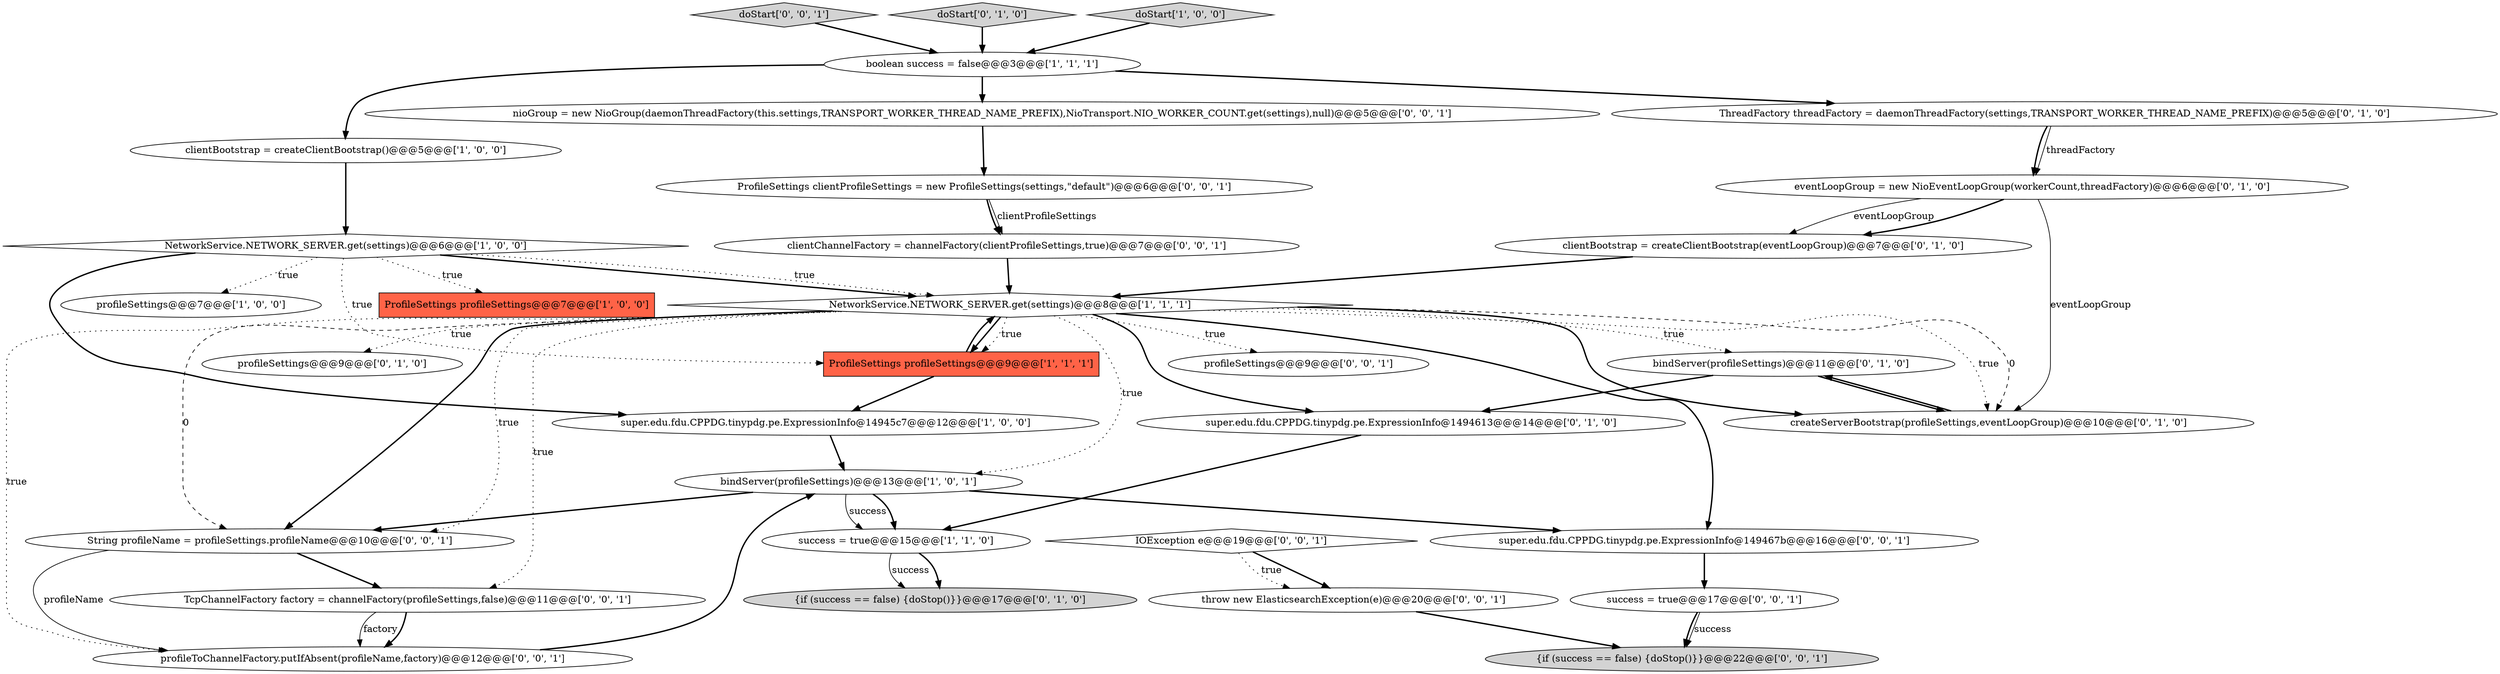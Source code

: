 digraph {
15 [style = filled, label = "profileSettings@@@9@@@['0', '1', '0']", fillcolor = white, shape = ellipse image = "AAA0AAABBB2BBB"];
14 [style = filled, label = "clientBootstrap = createClientBootstrap(eventLoopGroup)@@@7@@@['0', '1', '0']", fillcolor = white, shape = ellipse image = "AAA1AAABBB2BBB"];
7 [style = filled, label = "profileSettings@@@7@@@['1', '0', '0']", fillcolor = white, shape = ellipse image = "AAA0AAABBB1BBB"];
32 [style = filled, label = "ProfileSettings clientProfileSettings = new ProfileSettings(settings,\"default\")@@@6@@@['0', '0', '1']", fillcolor = white, shape = ellipse image = "AAA0AAABBB3BBB"];
2 [style = filled, label = "ProfileSettings profileSettings@@@9@@@['1', '1', '1']", fillcolor = tomato, shape = box image = "AAA0AAABBB1BBB"];
31 [style = filled, label = "profileToChannelFactory.putIfAbsent(profileName,factory)@@@12@@@['0', '0', '1']", fillcolor = white, shape = ellipse image = "AAA0AAABBB3BBB"];
6 [style = filled, label = "success = true@@@15@@@['1', '1', '0']", fillcolor = white, shape = ellipse image = "AAA0AAABBB1BBB"];
30 [style = filled, label = "String profileName = profileSettings.profileName@@@10@@@['0', '0', '1']", fillcolor = white, shape = ellipse image = "AAA0AAABBB3BBB"];
8 [style = filled, label = "clientBootstrap = createClientBootstrap()@@@5@@@['1', '0', '0']", fillcolor = white, shape = ellipse image = "AAA0AAABBB1BBB"];
24 [style = filled, label = "clientChannelFactory = channelFactory(clientProfileSettings,true)@@@7@@@['0', '0', '1']", fillcolor = white, shape = ellipse image = "AAA0AAABBB3BBB"];
20 [style = filled, label = "IOException e@@@19@@@['0', '0', '1']", fillcolor = white, shape = diamond image = "AAA0AAABBB3BBB"];
5 [style = filled, label = "ProfileSettings profileSettings@@@7@@@['1', '0', '0']", fillcolor = tomato, shape = box image = "AAA0AAABBB1BBB"];
12 [style = filled, label = "ThreadFactory threadFactory = daemonThreadFactory(settings,TRANSPORT_WORKER_THREAD_NAME_PREFIX)@@@5@@@['0', '1', '0']", fillcolor = white, shape = ellipse image = "AAA0AAABBB2BBB"];
0 [style = filled, label = "boolean success = false@@@3@@@['1', '1', '1']", fillcolor = white, shape = ellipse image = "AAA0AAABBB1BBB"];
26 [style = filled, label = "nioGroup = new NioGroup(daemonThreadFactory(this.settings,TRANSPORT_WORKER_THREAD_NAME_PREFIX),NioTransport.NIO_WORKER_COUNT.get(settings),null)@@@5@@@['0', '0', '1']", fillcolor = white, shape = ellipse image = "AAA0AAABBB3BBB"];
27 [style = filled, label = "TcpChannelFactory factory = channelFactory(profileSettings,false)@@@11@@@['0', '0', '1']", fillcolor = white, shape = ellipse image = "AAA0AAABBB3BBB"];
29 [style = filled, label = "doStart['0', '0', '1']", fillcolor = lightgray, shape = diamond image = "AAA0AAABBB3BBB"];
9 [style = filled, label = "super.edu.fdu.CPPDG.tinypdg.pe.ExpressionInfo@14945c7@@@12@@@['1', '0', '0']", fillcolor = white, shape = ellipse image = "AAA0AAABBB1BBB"];
11 [style = filled, label = "bindServer(profileSettings)@@@11@@@['0', '1', '0']", fillcolor = white, shape = ellipse image = "AAA0AAABBB2BBB"];
13 [style = filled, label = "doStart['0', '1', '0']", fillcolor = lightgray, shape = diamond image = "AAA0AAABBB2BBB"];
28 [style = filled, label = "{if (success == false) {doStop()}}@@@22@@@['0', '0', '1']", fillcolor = lightgray, shape = ellipse image = "AAA0AAABBB3BBB"];
16 [style = filled, label = "{if (success == false) {doStop()}}@@@17@@@['0', '1', '0']", fillcolor = lightgray, shape = ellipse image = "AAA0AAABBB2BBB"];
22 [style = filled, label = "throw new ElasticsearchException(e)@@@20@@@['0', '0', '1']", fillcolor = white, shape = ellipse image = "AAA0AAABBB3BBB"];
17 [style = filled, label = "super.edu.fdu.CPPDG.tinypdg.pe.ExpressionInfo@1494613@@@14@@@['0', '1', '0']", fillcolor = white, shape = ellipse image = "AAA0AAABBB2BBB"];
21 [style = filled, label = "super.edu.fdu.CPPDG.tinypdg.pe.ExpressionInfo@149467b@@@16@@@['0', '0', '1']", fillcolor = white, shape = ellipse image = "AAA0AAABBB3BBB"];
23 [style = filled, label = "profileSettings@@@9@@@['0', '0', '1']", fillcolor = white, shape = ellipse image = "AAA0AAABBB3BBB"];
4 [style = filled, label = "NetworkService.NETWORK_SERVER.get(settings)@@@8@@@['1', '1', '1']", fillcolor = white, shape = diamond image = "AAA0AAABBB1BBB"];
3 [style = filled, label = "bindServer(profileSettings)@@@13@@@['1', '0', '1']", fillcolor = white, shape = ellipse image = "AAA0AAABBB1BBB"];
25 [style = filled, label = "success = true@@@17@@@['0', '0', '1']", fillcolor = white, shape = ellipse image = "AAA0AAABBB3BBB"];
1 [style = filled, label = "NetworkService.NETWORK_SERVER.get(settings)@@@6@@@['1', '0', '0']", fillcolor = white, shape = diamond image = "AAA0AAABBB1BBB"];
18 [style = filled, label = "eventLoopGroup = new NioEventLoopGroup(workerCount,threadFactory)@@@6@@@['0', '1', '0']", fillcolor = white, shape = ellipse image = "AAA1AAABBB2BBB"];
19 [style = filled, label = "createServerBootstrap(profileSettings,eventLoopGroup)@@@10@@@['0', '1', '0']", fillcolor = white, shape = ellipse image = "AAA1AAABBB2BBB"];
10 [style = filled, label = "doStart['1', '0', '0']", fillcolor = lightgray, shape = diamond image = "AAA0AAABBB1BBB"];
18->14 [style = solid, label="eventLoopGroup"];
1->9 [style = bold, label=""];
2->4 [style = bold, label=""];
4->3 [style = dotted, label="true"];
13->0 [style = bold, label=""];
24->4 [style = bold, label=""];
9->3 [style = bold, label=""];
3->21 [style = bold, label=""];
20->22 [style = bold, label=""];
1->7 [style = dotted, label="true"];
4->30 [style = dotted, label="true"];
4->11 [style = dotted, label="true"];
3->6 [style = solid, label="success"];
32->24 [style = solid, label="clientProfileSettings"];
4->31 [style = dotted, label="true"];
4->17 [style = bold, label=""];
3->30 [style = bold, label=""];
0->8 [style = bold, label=""];
11->17 [style = bold, label=""];
4->30 [style = dashed, label="0"];
4->2 [style = bold, label=""];
3->6 [style = bold, label=""];
29->0 [style = bold, label=""];
8->1 [style = bold, label=""];
6->16 [style = bold, label=""];
30->27 [style = bold, label=""];
21->25 [style = bold, label=""];
2->9 [style = bold, label=""];
25->28 [style = bold, label=""];
4->19 [style = bold, label=""];
4->15 [style = dotted, label="true"];
0->12 [style = bold, label=""];
19->11 [style = bold, label=""];
17->6 [style = bold, label=""];
1->5 [style = dotted, label="true"];
11->19 [style = bold, label=""];
26->32 [style = bold, label=""];
0->26 [style = bold, label=""];
22->28 [style = bold, label=""];
4->19 [style = dotted, label="true"];
4->27 [style = dotted, label="true"];
12->18 [style = bold, label=""];
20->22 [style = dotted, label="true"];
27->31 [style = solid, label="factory"];
25->28 [style = solid, label="success"];
1->4 [style = bold, label=""];
1->2 [style = dotted, label="true"];
6->16 [style = solid, label="success"];
4->23 [style = dotted, label="true"];
30->31 [style = solid, label="profileName"];
12->18 [style = solid, label="threadFactory"];
18->19 [style = solid, label="eventLoopGroup"];
14->4 [style = bold, label=""];
4->19 [style = dashed, label="0"];
18->14 [style = bold, label=""];
4->2 [style = dotted, label="true"];
4->21 [style = bold, label=""];
4->30 [style = bold, label=""];
1->4 [style = dotted, label="true"];
27->31 [style = bold, label=""];
31->3 [style = bold, label=""];
10->0 [style = bold, label=""];
32->24 [style = bold, label=""];
}
